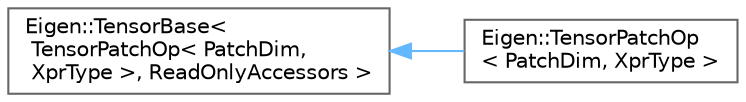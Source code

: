 digraph "类继承关系图"
{
 // LATEX_PDF_SIZE
  bgcolor="transparent";
  edge [fontname=Helvetica,fontsize=10,labelfontname=Helvetica,labelfontsize=10];
  node [fontname=Helvetica,fontsize=10,shape=box,height=0.2,width=0.4];
  rankdir="LR";
  Node0 [id="Node000000",label="Eigen::TensorBase\<\l TensorPatchOp\< PatchDim,\l XprType \>, ReadOnlyAccessors \>",height=0.2,width=0.4,color="grey40", fillcolor="white", style="filled",URL="$class_eigen_1_1_tensor_base.html",tooltip=" "];
  Node0 -> Node1 [id="edge4762_Node000000_Node000001",dir="back",color="steelblue1",style="solid",tooltip=" "];
  Node1 [id="Node000001",label="Eigen::TensorPatchOp\l\< PatchDim, XprType \>",height=0.2,width=0.4,color="grey40", fillcolor="white", style="filled",URL="$class_eigen_1_1_tensor_patch_op.html",tooltip=" "];
}
